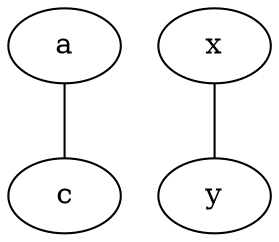 graph test2 {
       a -- c [w=10.170141183460469231731687303715884105729];
       x -- y [w=2.0,len=18446744073709551617];
}

